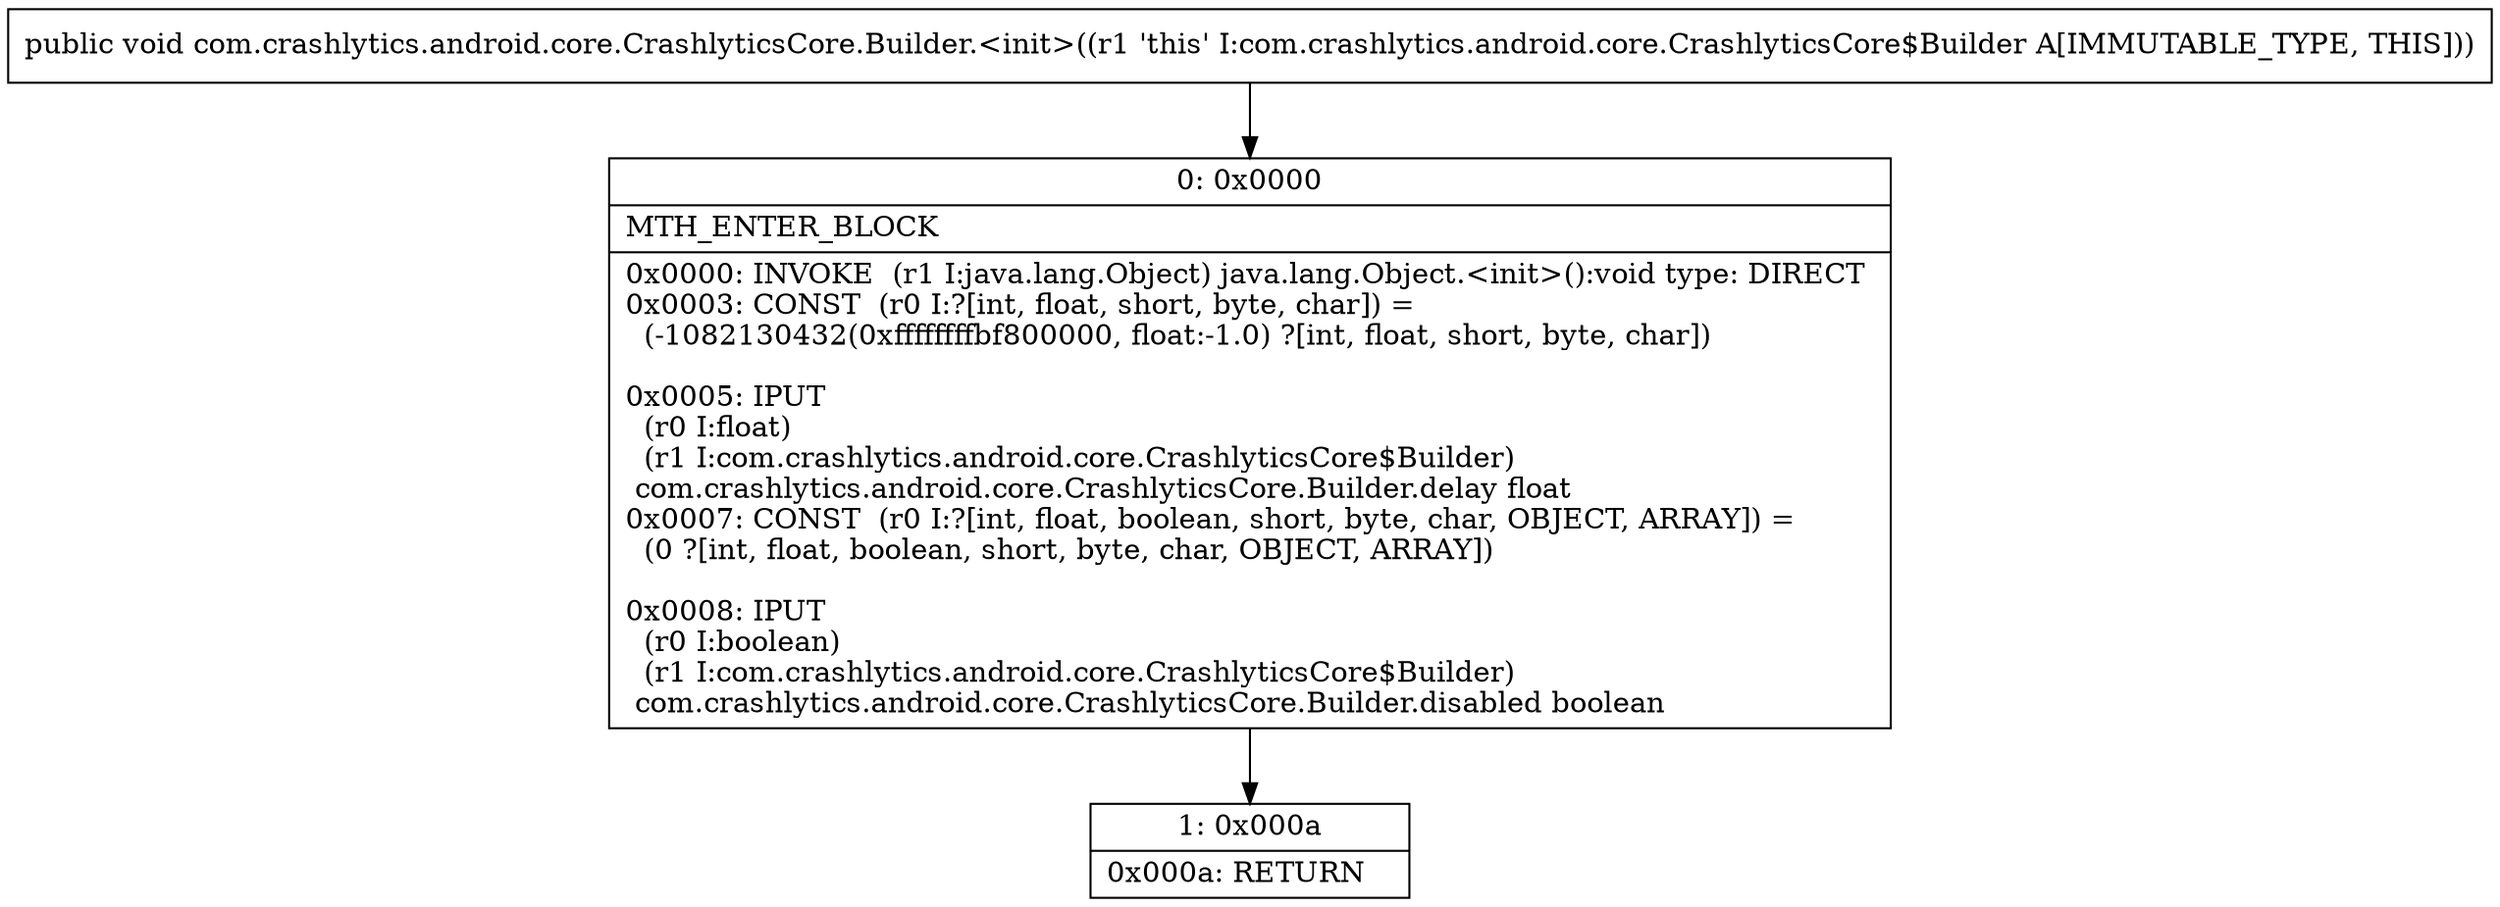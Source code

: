 digraph "CFG forcom.crashlytics.android.core.CrashlyticsCore.Builder.\<init\>()V" {
Node_0 [shape=record,label="{0\:\ 0x0000|MTH_ENTER_BLOCK\l|0x0000: INVOKE  (r1 I:java.lang.Object) java.lang.Object.\<init\>():void type: DIRECT \l0x0003: CONST  (r0 I:?[int, float, short, byte, char]) = \l  (\-1082130432(0xffffffffbf800000, float:\-1.0) ?[int, float, short, byte, char])\l \l0x0005: IPUT  \l  (r0 I:float)\l  (r1 I:com.crashlytics.android.core.CrashlyticsCore$Builder)\l com.crashlytics.android.core.CrashlyticsCore.Builder.delay float \l0x0007: CONST  (r0 I:?[int, float, boolean, short, byte, char, OBJECT, ARRAY]) = \l  (0 ?[int, float, boolean, short, byte, char, OBJECT, ARRAY])\l \l0x0008: IPUT  \l  (r0 I:boolean)\l  (r1 I:com.crashlytics.android.core.CrashlyticsCore$Builder)\l com.crashlytics.android.core.CrashlyticsCore.Builder.disabled boolean \l}"];
Node_1 [shape=record,label="{1\:\ 0x000a|0x000a: RETURN   \l}"];
MethodNode[shape=record,label="{public void com.crashlytics.android.core.CrashlyticsCore.Builder.\<init\>((r1 'this' I:com.crashlytics.android.core.CrashlyticsCore$Builder A[IMMUTABLE_TYPE, THIS])) }"];
MethodNode -> Node_0;
Node_0 -> Node_1;
}

